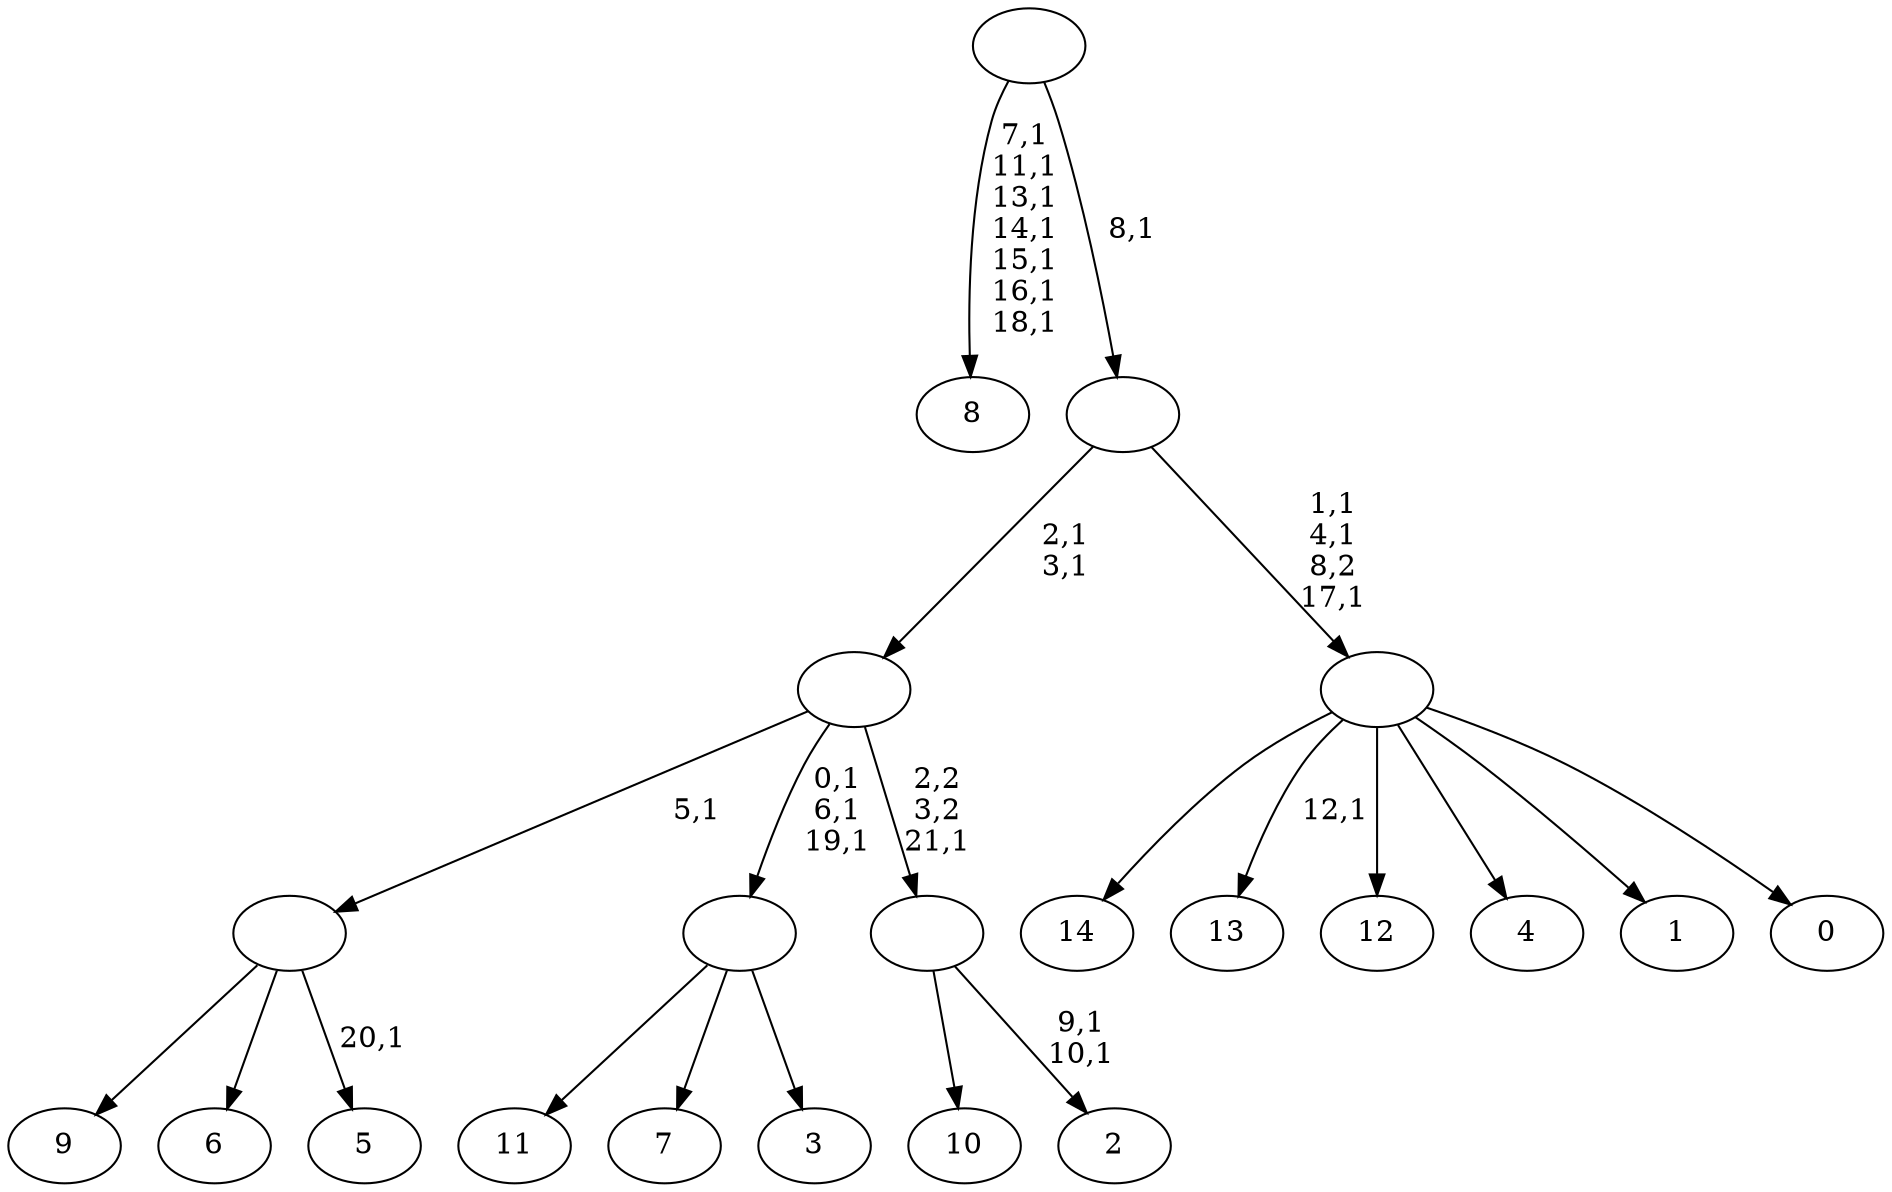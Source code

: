 digraph T {
	37 [label="14"]
	36 [label="13"]
	34 [label="12"]
	33 [label="11"]
	32 [label="10"]
	31 [label="9"]
	30 [label="8"]
	22 [label="7"]
	21 [label="6"]
	20 [label="5"]
	18 [label=""]
	17 [label="4"]
	16 [label="3"]
	15 [label=""]
	12 [label="2"]
	9 [label=""]
	8 [label=""]
	6 [label="1"]
	5 [label="0"]
	4 [label=""]
	1 [label=""]
	0 [label=""]
	18 -> 20 [label="20,1"]
	18 -> 31 [label=""]
	18 -> 21 [label=""]
	15 -> 33 [label=""]
	15 -> 22 [label=""]
	15 -> 16 [label=""]
	9 -> 12 [label="9,1\n10,1"]
	9 -> 32 [label=""]
	8 -> 15 [label="0,1\n6,1\n19,1"]
	8 -> 18 [label="5,1"]
	8 -> 9 [label="2,2\n3,2\n21,1"]
	4 -> 36 [label="12,1"]
	4 -> 37 [label=""]
	4 -> 34 [label=""]
	4 -> 17 [label=""]
	4 -> 6 [label=""]
	4 -> 5 [label=""]
	1 -> 4 [label="1,1\n4,1\n8,2\n17,1"]
	1 -> 8 [label="2,1\n3,1"]
	0 -> 30 [label="7,1\n11,1\n13,1\n14,1\n15,1\n16,1\n18,1"]
	0 -> 1 [label="8,1"]
}
